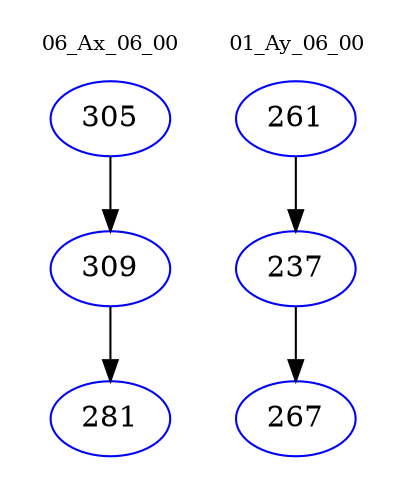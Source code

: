 digraph{
subgraph cluster_0 {
color = white
label = "06_Ax_06_00";
fontsize=10;
T0_305 [label="305", color="blue"]
T0_305 -> T0_309 [color="black"]
T0_309 [label="309", color="blue"]
T0_309 -> T0_281 [color="black"]
T0_281 [label="281", color="blue"]
}
subgraph cluster_1 {
color = white
label = "01_Ay_06_00";
fontsize=10;
T1_261 [label="261", color="blue"]
T1_261 -> T1_237 [color="black"]
T1_237 [label="237", color="blue"]
T1_237 -> T1_267 [color="black"]
T1_267 [label="267", color="blue"]
}
}
